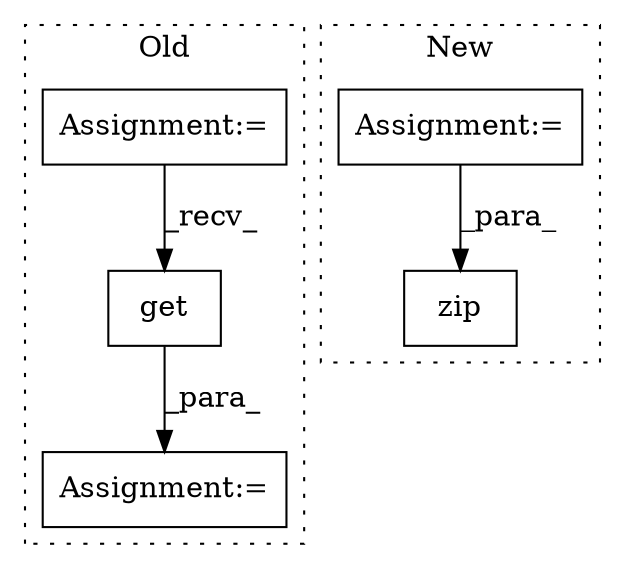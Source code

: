 digraph G {
subgraph cluster0 {
1 [label="get" a="32" s="8151,8178" l="4,1" shape="box"];
3 [label="Assignment:=" a="7" s="8140" l="1" shape="box"];
5 [label="Assignment:=" a="7" s="8093" l="1" shape="box"];
label = "Old";
style="dotted";
}
subgraph cluster1 {
2 [label="zip" a="32" s="8407,8434" l="4,1" shape="box"];
4 [label="Assignment:=" a="7" s="8109" l="38" shape="box"];
label = "New";
style="dotted";
}
1 -> 3 [label="_para_"];
4 -> 2 [label="_para_"];
5 -> 1 [label="_recv_"];
}